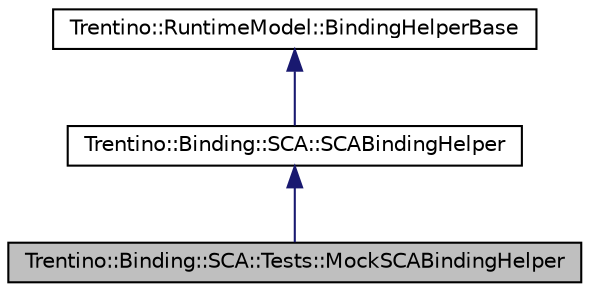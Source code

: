 digraph G
{
  edge [fontname="Helvetica",fontsize="10",labelfontname="Helvetica",labelfontsize="10"];
  node [fontname="Helvetica",fontsize="10",shape=record];
  Node1 [label="Trentino::Binding::SCA::Tests::MockSCABindingHelper",height=0.2,width=0.4,color="black", fillcolor="grey75", style="filled" fontcolor="black"];
  Node2 -> Node1 [dir="back",color="midnightblue",fontsize="10",style="solid",fontname="Helvetica"];
  Node2 [label="Trentino::Binding::SCA::SCABindingHelper",height=0.2,width=0.4,color="black", fillcolor="white", style="filled",URL="$class_trentino_1_1_binding_1_1_s_c_a_1_1_s_c_a_binding_helper.html",tooltip="Binding helper for the SCA binding."];
  Node3 -> Node2 [dir="back",color="midnightblue",fontsize="10",style="solid",fontname="Helvetica"];
  Node3 [label="Trentino::RuntimeModel::BindingHelperBase",height=0.2,width=0.4,color="black", fillcolor="white", style="filled",URL="$class_trentino_1_1_runtime_model_1_1_binding_helper_base.html",tooltip="marker interface for all Binding helper classes"];
}
